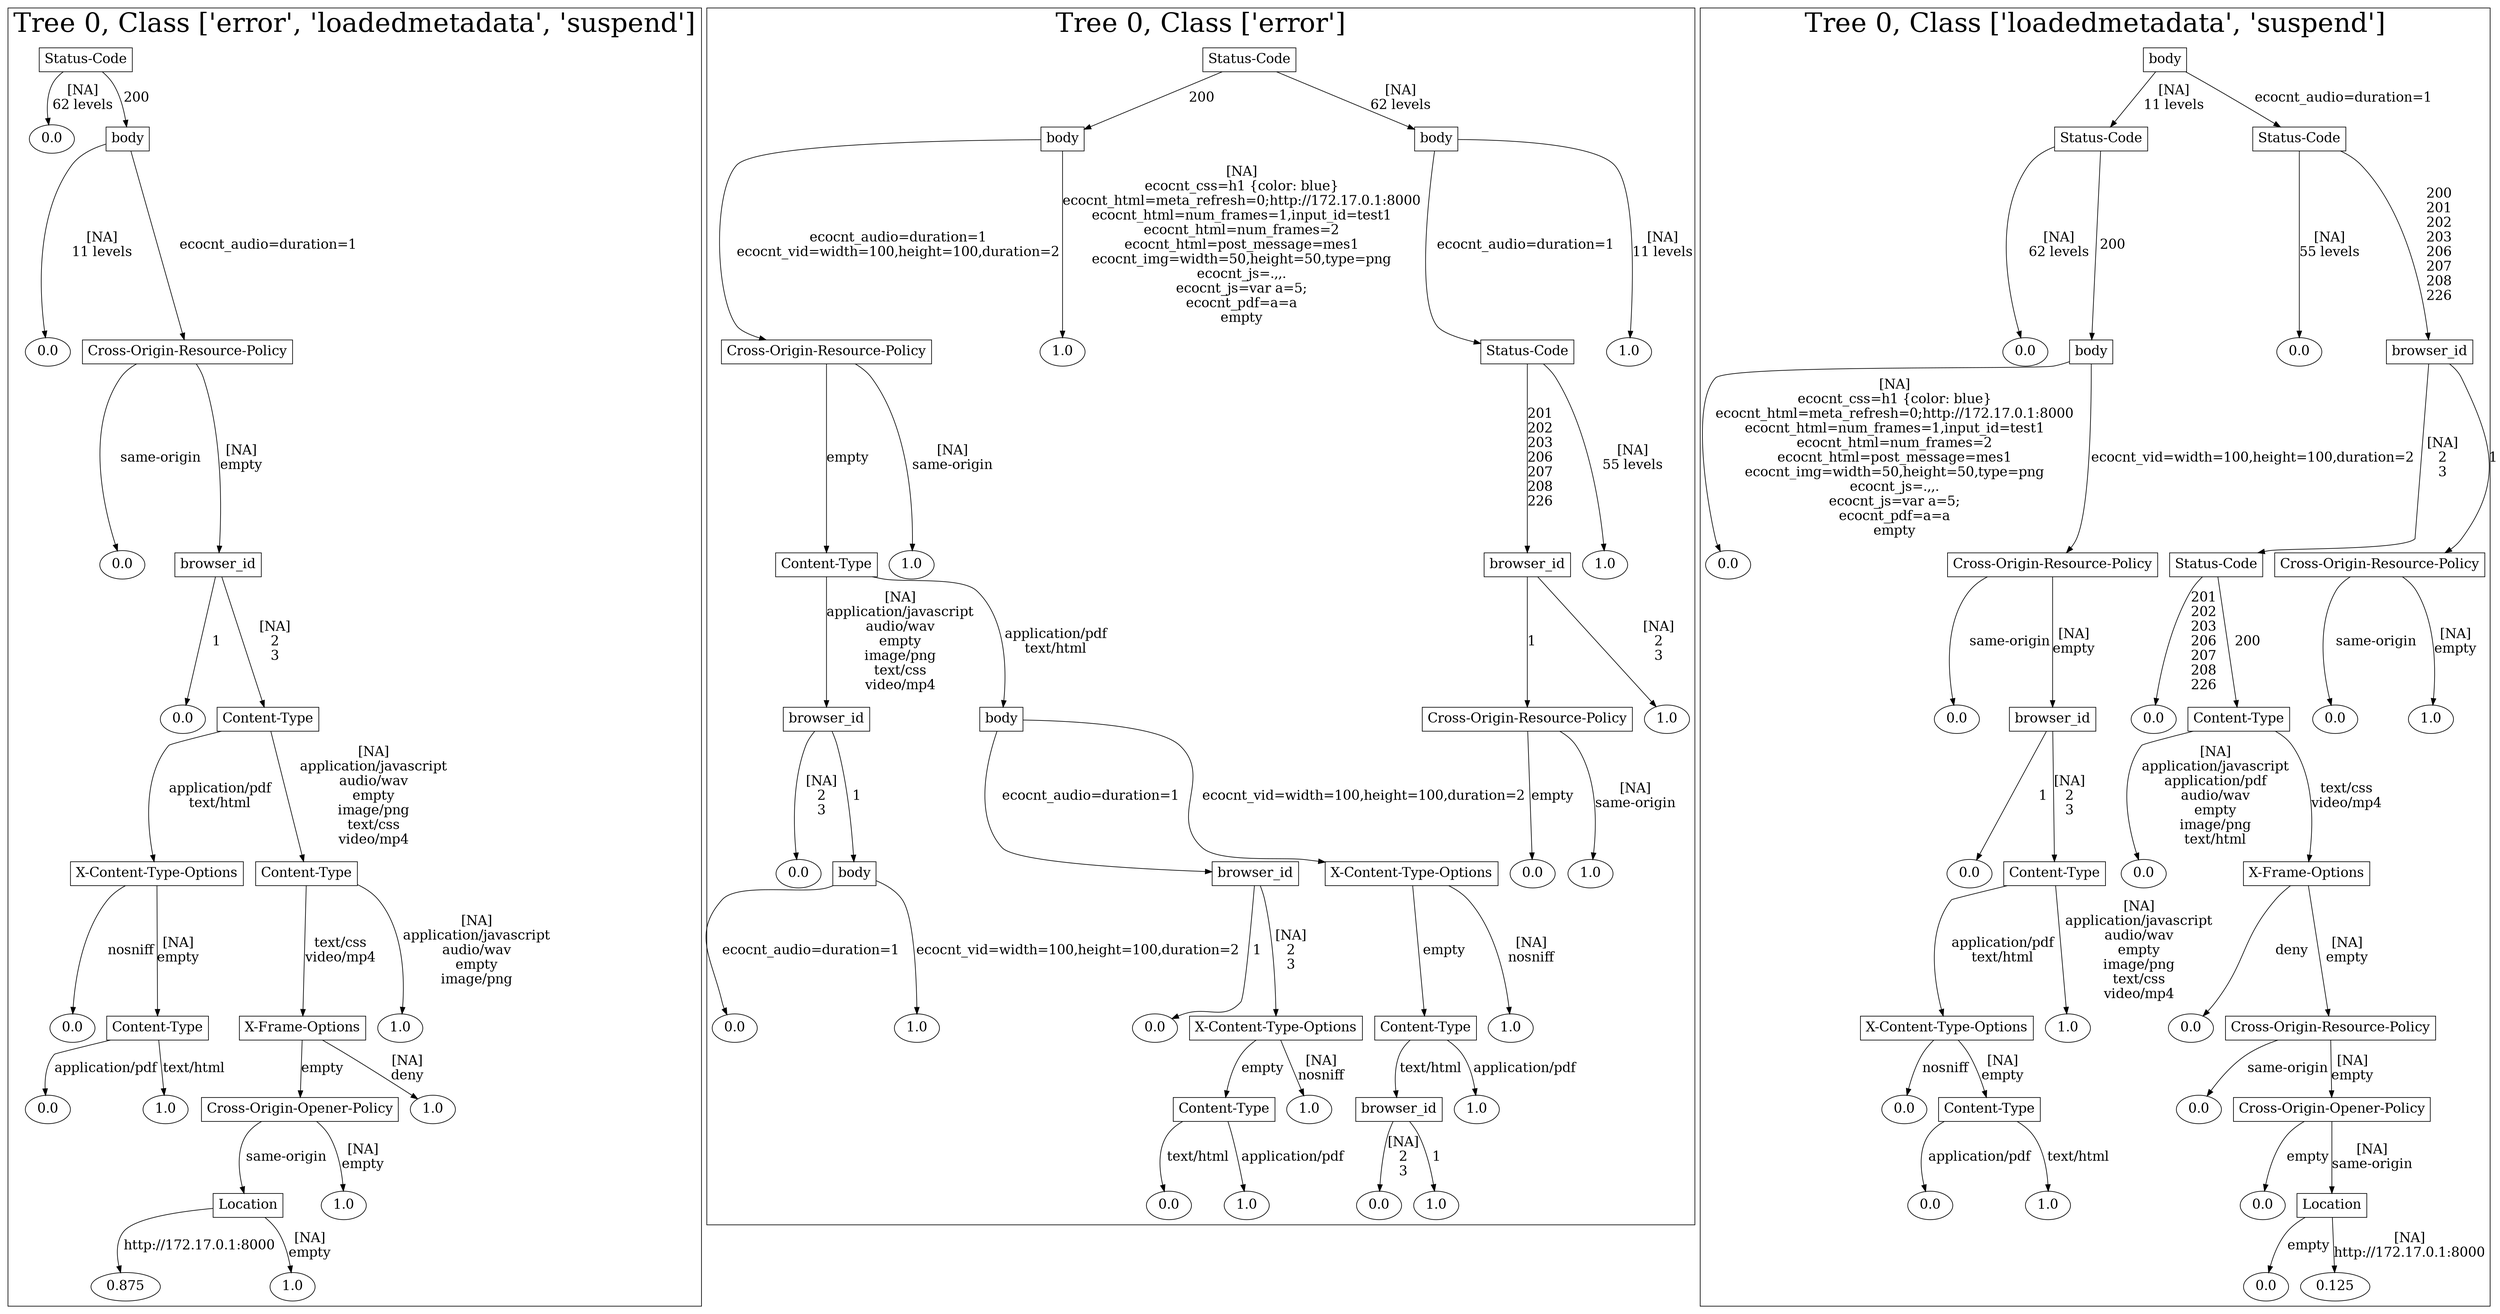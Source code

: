 /*
Generated by:
    http://https://github.com/h2oai/h2o-3/tree/master/h2o-genmodel/src/main/java/hex/genmodel/tools/PrintMojo.java
*/

/*
On a mac:

$ brew install graphviz
$ dot -Tpng file.gv -o file.png
$ open file.png
*/

digraph G {

subgraph cluster_0 {
/* Nodes */

/* Level 0 */
{
"SG_0_Node_0" [shape=box, fontsize=20, label="Status-Code"]
}

/* Level 1 */
{
"SG_0_Node_12" [fontsize=20, label="0.0"]
"SG_0_Node_1" [shape=box, fontsize=20, label="body"]
}

/* Level 2 */
{
"SG_0_Node_13" [fontsize=20, label="0.0"]
"SG_0_Node_2" [shape=box, fontsize=20, label="Cross-Origin-Resource-Policy"]
}

/* Level 3 */
{
"SG_0_Node_14" [fontsize=20, label="0.0"]
"SG_0_Node_3" [shape=box, fontsize=20, label="browser_id"]
}

/* Level 4 */
{
"SG_0_Node_15" [fontsize=20, label="0.0"]
"SG_0_Node_4" [shape=box, fontsize=20, label="Content-Type"]
}

/* Level 5 */
{
"SG_0_Node_5" [shape=box, fontsize=20, label="X-Content-Type-Options"]
"SG_0_Node_6" [shape=box, fontsize=20, label="Content-Type"]
}

/* Level 6 */
{
"SG_0_Node_16" [fontsize=20, label="0.0"]
"SG_0_Node_7" [shape=box, fontsize=20, label="Content-Type"]
"SG_0_Node_8" [shape=box, fontsize=20, label="X-Frame-Options"]
"SG_0_Node_17" [fontsize=20, label="1.0"]
}

/* Level 7 */
{
"SG_0_Node_18" [fontsize=20, label="0.0"]
"SG_0_Node_19" [fontsize=20, label="1.0"]
"SG_0_Node_9" [shape=box, fontsize=20, label="Cross-Origin-Opener-Policy"]
"SG_0_Node_20" [fontsize=20, label="1.0"]
}

/* Level 8 */
{
"SG_0_Node_10" [shape=box, fontsize=20, label="Location"]
"SG_0_Node_21" [fontsize=20, label="1.0"]
}

/* Level 9 */
{
"SG_0_Node_22" [fontsize=20, label="0.875"]
"SG_0_Node_23" [fontsize=20, label="1.0"]
}

/* Edges */
"SG_0_Node_0" -> "SG_0_Node_12" [fontsize=20, label="[NA]
62 levels
"]
"SG_0_Node_0" -> "SG_0_Node_1" [fontsize=20, label="200
"]
"SG_0_Node_1" -> "SG_0_Node_13" [fontsize=20, label="[NA]
11 levels
"]
"SG_0_Node_1" -> "SG_0_Node_2" [fontsize=20, label="ecocnt_audio=duration=1
"]
"SG_0_Node_2" -> "SG_0_Node_14" [fontsize=20, label="same-origin
"]
"SG_0_Node_2" -> "SG_0_Node_3" [fontsize=20, label="[NA]
empty
"]
"SG_0_Node_3" -> "SG_0_Node_15" [fontsize=20, label="1
"]
"SG_0_Node_3" -> "SG_0_Node_4" [fontsize=20, label="[NA]
2
3
"]
"SG_0_Node_4" -> "SG_0_Node_5" [fontsize=20, label="application/pdf
text/html
"]
"SG_0_Node_4" -> "SG_0_Node_6" [fontsize=20, label="[NA]
application/javascript
audio/wav
empty
image/png
text/css
video/mp4
"]
"SG_0_Node_6" -> "SG_0_Node_8" [fontsize=20, label="text/css
video/mp4
"]
"SG_0_Node_6" -> "SG_0_Node_17" [fontsize=20, label="[NA]
application/javascript
audio/wav
empty
image/png
"]
"SG_0_Node_8" -> "SG_0_Node_9" [fontsize=20, label="empty
"]
"SG_0_Node_8" -> "SG_0_Node_20" [fontsize=20, label="[NA]
deny
"]
"SG_0_Node_9" -> "SG_0_Node_10" [fontsize=20, label="same-origin
"]
"SG_0_Node_9" -> "SG_0_Node_21" [fontsize=20, label="[NA]
empty
"]
"SG_0_Node_10" -> "SG_0_Node_22" [fontsize=20, label="http://172.17.0.1:8000
"]
"SG_0_Node_10" -> "SG_0_Node_23" [fontsize=20, label="[NA]
empty
"]
"SG_0_Node_5" -> "SG_0_Node_16" [fontsize=20, label="nosniff
"]
"SG_0_Node_5" -> "SG_0_Node_7" [fontsize=20, label="[NA]
empty
"]
"SG_0_Node_7" -> "SG_0_Node_18" [fontsize=20, label="application/pdf
"]
"SG_0_Node_7" -> "SG_0_Node_19" [fontsize=20, label="text/html
"]

fontsize=40
label="Tree 0, Class ['error', 'loadedmetadata', 'suspend']"
}

subgraph cluster_1 {
/* Nodes */

/* Level 0 */
{
"SG_1_Node_0" [shape=box, fontsize=20, label="Status-Code"]
}

/* Level 1 */
{
"SG_1_Node_1" [shape=box, fontsize=20, label="body"]
"SG_1_Node_2" [shape=box, fontsize=20, label="body"]
}

/* Level 2 */
{
"SG_1_Node_3" [shape=box, fontsize=20, label="Cross-Origin-Resource-Policy"]
"SG_1_Node_17" [fontsize=20, label="1.0"]
"SG_1_Node_4" [shape=box, fontsize=20, label="Status-Code"]
"SG_1_Node_18" [fontsize=20, label="1.0"]
}

/* Level 3 */
{
"SG_1_Node_5" [shape=box, fontsize=20, label="Content-Type"]
"SG_1_Node_19" [fontsize=20, label="1.0"]
"SG_1_Node_6" [shape=box, fontsize=20, label="browser_id"]
"SG_1_Node_20" [fontsize=20, label="1.0"]
}

/* Level 4 */
{
"SG_1_Node_7" [shape=box, fontsize=20, label="browser_id"]
"SG_1_Node_8" [shape=box, fontsize=20, label="body"]
"SG_1_Node_9" [shape=box, fontsize=20, label="Cross-Origin-Resource-Policy"]
"SG_1_Node_21" [fontsize=20, label="1.0"]
}

/* Level 5 */
{
"SG_1_Node_22" [fontsize=20, label="0.0"]
"SG_1_Node_10" [shape=box, fontsize=20, label="body"]
"SG_1_Node_11" [shape=box, fontsize=20, label="browser_id"]
"SG_1_Node_12" [shape=box, fontsize=20, label="X-Content-Type-Options"]
"SG_1_Node_23" [fontsize=20, label="0.0"]
"SG_1_Node_24" [fontsize=20, label="1.0"]
}

/* Level 6 */
{
"SG_1_Node_25" [fontsize=20, label="0.0"]
"SG_1_Node_26" [fontsize=20, label="1.0"]
"SG_1_Node_27" [fontsize=20, label="0.0"]
"SG_1_Node_13" [shape=box, fontsize=20, label="X-Content-Type-Options"]
"SG_1_Node_14" [shape=box, fontsize=20, label="Content-Type"]
"SG_1_Node_28" [fontsize=20, label="1.0"]
}

/* Level 7 */
{
"SG_1_Node_15" [shape=box, fontsize=20, label="Content-Type"]
"SG_1_Node_29" [fontsize=20, label="1.0"]
"SG_1_Node_16" [shape=box, fontsize=20, label="browser_id"]
"SG_1_Node_30" [fontsize=20, label="1.0"]
}

/* Level 8 */
{
"SG_1_Node_31" [fontsize=20, label="0.0"]
"SG_1_Node_32" [fontsize=20, label="1.0"]
"SG_1_Node_33" [fontsize=20, label="0.0"]
"SG_1_Node_34" [fontsize=20, label="1.0"]
}

/* Edges */
"SG_1_Node_0" -> "SG_1_Node_1" [fontsize=20, label="200
"]
"SG_1_Node_0" -> "SG_1_Node_2" [fontsize=20, label="[NA]
62 levels
"]
"SG_1_Node_2" -> "SG_1_Node_4" [fontsize=20, label="ecocnt_audio=duration=1
"]
"SG_1_Node_2" -> "SG_1_Node_18" [fontsize=20, label="[NA]
11 levels
"]
"SG_1_Node_4" -> "SG_1_Node_6" [fontsize=20, label="201
202
203
206
207
208
226
"]
"SG_1_Node_4" -> "SG_1_Node_20" [fontsize=20, label="[NA]
55 levels
"]
"SG_1_Node_6" -> "SG_1_Node_9" [fontsize=20, label="1
"]
"SG_1_Node_6" -> "SG_1_Node_21" [fontsize=20, label="[NA]
2
3
"]
"SG_1_Node_9" -> "SG_1_Node_23" [fontsize=20, label="empty
"]
"SG_1_Node_9" -> "SG_1_Node_24" [fontsize=20, label="[NA]
same-origin
"]
"SG_1_Node_1" -> "SG_1_Node_3" [fontsize=20, label="ecocnt_audio=duration=1
ecocnt_vid=width=100,height=100,duration=2
"]
"SG_1_Node_1" -> "SG_1_Node_17" [fontsize=20, label="[NA]
ecocnt_css=h1 {color: blue}
ecocnt_html=meta_refresh=0;http://172.17.0.1:8000
ecocnt_html=num_frames=1,input_id=test1
ecocnt_html=num_frames=2
ecocnt_html=post_message=mes1
ecocnt_img=width=50,height=50,type=png
ecocnt_js=.,,.
ecocnt_js=var a=5;
ecocnt_pdf=a=a
empty
"]
"SG_1_Node_3" -> "SG_1_Node_5" [fontsize=20, label="empty
"]
"SG_1_Node_3" -> "SG_1_Node_19" [fontsize=20, label="[NA]
same-origin
"]
"SG_1_Node_5" -> "SG_1_Node_7" [fontsize=20, label="[NA]
application/javascript
audio/wav
empty
image/png
text/css
video/mp4
"]
"SG_1_Node_5" -> "SG_1_Node_8" [fontsize=20, label="application/pdf
text/html
"]
"SG_1_Node_8" -> "SG_1_Node_11" [fontsize=20, label="ecocnt_audio=duration=1
"]
"SG_1_Node_8" -> "SG_1_Node_12" [fontsize=20, label="ecocnt_vid=width=100,height=100,duration=2
"]
"SG_1_Node_12" -> "SG_1_Node_14" [fontsize=20, label="empty
"]
"SG_1_Node_12" -> "SG_1_Node_28" [fontsize=20, label="[NA]
nosniff
"]
"SG_1_Node_14" -> "SG_1_Node_16" [fontsize=20, label="text/html
"]
"SG_1_Node_14" -> "SG_1_Node_30" [fontsize=20, label="application/pdf
"]
"SG_1_Node_16" -> "SG_1_Node_33" [fontsize=20, label="[NA]
2
3
"]
"SG_1_Node_16" -> "SG_1_Node_34" [fontsize=20, label="1
"]
"SG_1_Node_11" -> "SG_1_Node_27" [fontsize=20, label="1
"]
"SG_1_Node_11" -> "SG_1_Node_13" [fontsize=20, label="[NA]
2
3
"]
"SG_1_Node_13" -> "SG_1_Node_15" [fontsize=20, label="empty
"]
"SG_1_Node_13" -> "SG_1_Node_29" [fontsize=20, label="[NA]
nosniff
"]
"SG_1_Node_15" -> "SG_1_Node_31" [fontsize=20, label="text/html
"]
"SG_1_Node_15" -> "SG_1_Node_32" [fontsize=20, label="application/pdf
"]
"SG_1_Node_7" -> "SG_1_Node_22" [fontsize=20, label="[NA]
2
3
"]
"SG_1_Node_7" -> "SG_1_Node_10" [fontsize=20, label="1
"]
"SG_1_Node_10" -> "SG_1_Node_25" [fontsize=20, label="ecocnt_audio=duration=1
"]
"SG_1_Node_10" -> "SG_1_Node_26" [fontsize=20, label="ecocnt_vid=width=100,height=100,duration=2
"]

fontsize=40
label="Tree 0, Class ['error']"
}

subgraph cluster_2 {
/* Nodes */

/* Level 0 */
{
"SG_2_Node_0" [shape=box, fontsize=20, label="body"]
}

/* Level 1 */
{
"SG_2_Node_1" [shape=box, fontsize=20, label="Status-Code"]
"SG_2_Node_2" [shape=box, fontsize=20, label="Status-Code"]
}

/* Level 2 */
{
"SG_2_Node_18" [fontsize=20, label="0.0"]
"SG_2_Node_3" [shape=box, fontsize=20, label="body"]
"SG_2_Node_19" [fontsize=20, label="0.0"]
"SG_2_Node_4" [shape=box, fontsize=20, label="browser_id"]
}

/* Level 3 */
{
"SG_2_Node_20" [fontsize=20, label="0.0"]
"SG_2_Node_5" [shape=box, fontsize=20, label="Cross-Origin-Resource-Policy"]
"SG_2_Node_6" [shape=box, fontsize=20, label="Status-Code"]
"SG_2_Node_7" [shape=box, fontsize=20, label="Cross-Origin-Resource-Policy"]
}

/* Level 4 */
{
"SG_2_Node_21" [fontsize=20, label="0.0"]
"SG_2_Node_8" [shape=box, fontsize=20, label="browser_id"]
"SG_2_Node_22" [fontsize=20, label="0.0"]
"SG_2_Node_9" [shape=box, fontsize=20, label="Content-Type"]
"SG_2_Node_23" [fontsize=20, label="0.0"]
"SG_2_Node_24" [fontsize=20, label="1.0"]
}

/* Level 5 */
{
"SG_2_Node_25" [fontsize=20, label="0.0"]
"SG_2_Node_10" [shape=box, fontsize=20, label="Content-Type"]
"SG_2_Node_26" [fontsize=20, label="0.0"]
"SG_2_Node_11" [shape=box, fontsize=20, label="X-Frame-Options"]
}

/* Level 6 */
{
"SG_2_Node_12" [shape=box, fontsize=20, label="X-Content-Type-Options"]
"SG_2_Node_27" [fontsize=20, label="1.0"]
"SG_2_Node_28" [fontsize=20, label="0.0"]
"SG_2_Node_13" [shape=box, fontsize=20, label="Cross-Origin-Resource-Policy"]
}

/* Level 7 */
{
"SG_2_Node_29" [fontsize=20, label="0.0"]
"SG_2_Node_14" [shape=box, fontsize=20, label="Content-Type"]
"SG_2_Node_30" [fontsize=20, label="0.0"]
"SG_2_Node_15" [shape=box, fontsize=20, label="Cross-Origin-Opener-Policy"]
}

/* Level 8 */
{
"SG_2_Node_31" [fontsize=20, label="0.0"]
"SG_2_Node_32" [fontsize=20, label="1.0"]
"SG_2_Node_33" [fontsize=20, label="0.0"]
"SG_2_Node_16" [shape=box, fontsize=20, label="Location"]
}

/* Level 9 */
{
"SG_2_Node_34" [fontsize=20, label="0.0"]
"SG_2_Node_35" [fontsize=20, label="0.125"]
}

/* Edges */
"SG_2_Node_0" -> "SG_2_Node_1" [fontsize=20, label="[NA]
11 levels
"]
"SG_2_Node_0" -> "SG_2_Node_2" [fontsize=20, label="ecocnt_audio=duration=1
"]
"SG_2_Node_2" -> "SG_2_Node_19" [fontsize=20, label="[NA]
55 levels
"]
"SG_2_Node_2" -> "SG_2_Node_4" [fontsize=20, label="200
201
202
203
206
207
208
226
"]
"SG_2_Node_4" -> "SG_2_Node_6" [fontsize=20, label="[NA]
2
3
"]
"SG_2_Node_4" -> "SG_2_Node_7" [fontsize=20, label="1
"]
"SG_2_Node_7" -> "SG_2_Node_23" [fontsize=20, label="same-origin
"]
"SG_2_Node_7" -> "SG_2_Node_24" [fontsize=20, label="[NA]
empty
"]
"SG_2_Node_6" -> "SG_2_Node_22" [fontsize=20, label="201
202
203
206
207
208
226
"]
"SG_2_Node_6" -> "SG_2_Node_9" [fontsize=20, label="200
"]
"SG_2_Node_9" -> "SG_2_Node_26" [fontsize=20, label="[NA]
application/javascript
application/pdf
audio/wav
empty
image/png
text/html
"]
"SG_2_Node_9" -> "SG_2_Node_11" [fontsize=20, label="text/css
video/mp4
"]
"SG_2_Node_11" -> "SG_2_Node_28" [fontsize=20, label="deny
"]
"SG_2_Node_11" -> "SG_2_Node_13" [fontsize=20, label="[NA]
empty
"]
"SG_2_Node_13" -> "SG_2_Node_30" [fontsize=20, label="same-origin
"]
"SG_2_Node_13" -> "SG_2_Node_15" [fontsize=20, label="[NA]
empty
"]
"SG_2_Node_15" -> "SG_2_Node_33" [fontsize=20, label="empty
"]
"SG_2_Node_15" -> "SG_2_Node_16" [fontsize=20, label="[NA]
same-origin
"]
"SG_2_Node_16" -> "SG_2_Node_34" [fontsize=20, label="empty
"]
"SG_2_Node_16" -> "SG_2_Node_35" [fontsize=20, label="[NA]
http://172.17.0.1:8000
"]
"SG_2_Node_1" -> "SG_2_Node_18" [fontsize=20, label="[NA]
62 levels
"]
"SG_2_Node_1" -> "SG_2_Node_3" [fontsize=20, label="200
"]
"SG_2_Node_3" -> "SG_2_Node_20" [fontsize=20, label="[NA]
ecocnt_css=h1 {color: blue}
ecocnt_html=meta_refresh=0;http://172.17.0.1:8000
ecocnt_html=num_frames=1,input_id=test1
ecocnt_html=num_frames=2
ecocnt_html=post_message=mes1
ecocnt_img=width=50,height=50,type=png
ecocnt_js=.,,.
ecocnt_js=var a=5;
ecocnt_pdf=a=a
empty
"]
"SG_2_Node_3" -> "SG_2_Node_5" [fontsize=20, label="ecocnt_vid=width=100,height=100,duration=2
"]
"SG_2_Node_5" -> "SG_2_Node_21" [fontsize=20, label="same-origin
"]
"SG_2_Node_5" -> "SG_2_Node_8" [fontsize=20, label="[NA]
empty
"]
"SG_2_Node_8" -> "SG_2_Node_25" [fontsize=20, label="1
"]
"SG_2_Node_8" -> "SG_2_Node_10" [fontsize=20, label="[NA]
2
3
"]
"SG_2_Node_10" -> "SG_2_Node_12" [fontsize=20, label="application/pdf
text/html
"]
"SG_2_Node_10" -> "SG_2_Node_27" [fontsize=20, label="[NA]
application/javascript
audio/wav
empty
image/png
text/css
video/mp4
"]
"SG_2_Node_12" -> "SG_2_Node_29" [fontsize=20, label="nosniff
"]
"SG_2_Node_12" -> "SG_2_Node_14" [fontsize=20, label="[NA]
empty
"]
"SG_2_Node_14" -> "SG_2_Node_31" [fontsize=20, label="application/pdf
"]
"SG_2_Node_14" -> "SG_2_Node_32" [fontsize=20, label="text/html
"]

fontsize=40
label="Tree 0, Class ['loadedmetadata', 'suspend']"
}

}

